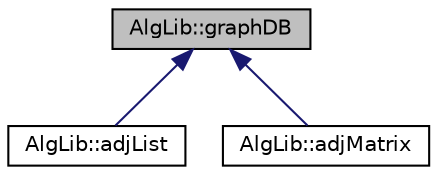 digraph "AlgLib::graphDB"
{
  edge [fontname="Helvetica",fontsize="10",labelfontname="Helvetica",labelfontsize="10"];
  node [fontname="Helvetica",fontsize="10",shape=record];
  Node1 [label="AlgLib::graphDB",height=0.2,width=0.4,color="black", fillcolor="grey75", style="filled", fontcolor="black"];
  Node1 -> Node2 [dir="back",color="midnightblue",fontsize="10",style="solid",fontname="Helvetica"];
  Node2 [label="AlgLib::adjList",height=0.2,width=0.4,color="black", fillcolor="white", style="filled",URL="$class_alg_lib_1_1adj_list.html"];
  Node1 -> Node3 [dir="back",color="midnightblue",fontsize="10",style="solid",fontname="Helvetica"];
  Node3 [label="AlgLib::adjMatrix",height=0.2,width=0.4,color="black", fillcolor="white", style="filled",URL="$class_alg_lib_1_1adj_matrix.html"];
}
